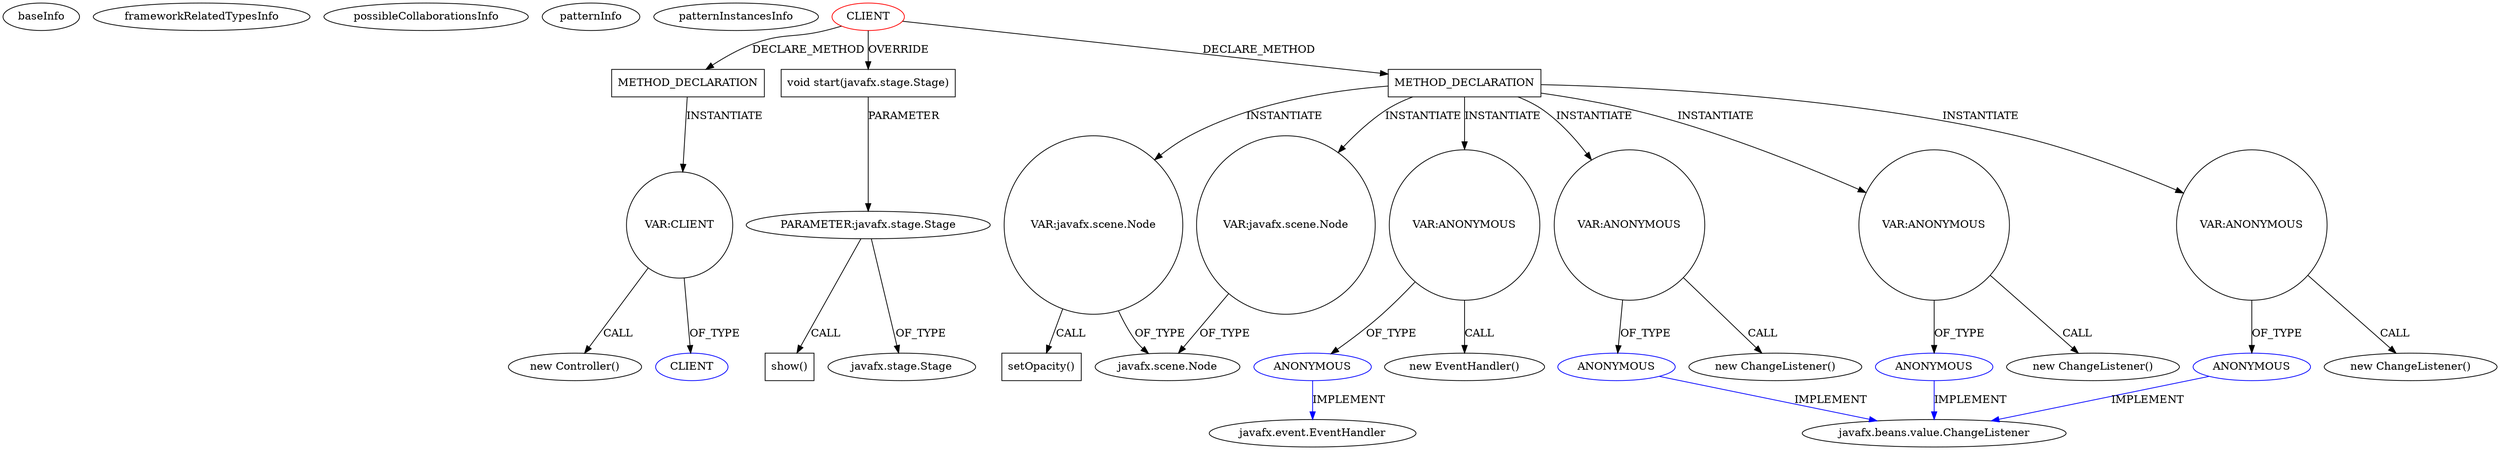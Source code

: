 digraph {
baseInfo[graphId=4100,category="pattern",isAnonymous=false,possibleRelation=false]
frameworkRelatedTypesInfo[]
possibleCollaborationsInfo[]
patternInfo[frequency=2.0,patternRootClient=0]
patternInstancesInfo[0="candybibby-Snake~/candybibby-Snake/Snake-master/src/graphicsJavaFX/MainGraphics.java~MainGraphics~2258",1="didygo-gce-display~/didygo-gce-display/gce-display-master/src/proto1/DashBoard.java~DashBoard~2407"]
1262[label="new Controller()",vertexType="CONSTRUCTOR_CALL",isFrameworkType=false]
1263[label="VAR:CLIENT",vertexType="VARIABLE_EXPRESION",isFrameworkType=false,shape=circle]
1261[label="METHOD_DECLARATION",vertexType="CLIENT_METHOD_DECLARATION",isFrameworkType=false,shape=box]
0[label="CLIENT",vertexType="ROOT_CLIENT_CLASS_DECLARATION",isFrameworkType=false,color=red]
80[label="void start(javafx.stage.Stage)",vertexType="OVERRIDING_METHOD_DECLARATION",isFrameworkType=false,shape=box]
81[label="PARAMETER:javafx.stage.Stage",vertexType="PARAMETER_DECLARATION",isFrameworkType=false]
84[label="show()",vertexType="INSIDE_CALL",isFrameworkType=false,shape=box]
1264[label="CLIENT",vertexType="REFERENCE_CLIENT_CLASS_DECLARATION",isFrameworkType=false,color=blue]
71[label="javafx.stage.Stage",vertexType="FRAMEWORK_CLASS_TYPE",isFrameworkType=false]
674[label="METHOD_DECLARATION",vertexType="CLIENT_METHOD_DECLARATION",isFrameworkType=false,shape=box]
746[label="VAR:javafx.scene.Node",vertexType="VARIABLE_EXPRESION",isFrameworkType=false,shape=circle]
1066[label="setOpacity()",vertexType="INSIDE_CALL",isFrameworkType=false,shape=box]
693[label="javafx.scene.Node",vertexType="FRAMEWORK_CLASS_TYPE",isFrameworkType=false]
872[label="VAR:javafx.scene.Node",vertexType="VARIABLE_EXPRESION",isFrameworkType=false,shape=circle]
750[label="VAR:ANONYMOUS",vertexType="VARIABLE_EXPRESION",isFrameworkType=false,shape=circle]
751[label="ANONYMOUS",vertexType="REFERENCE_ANONYMOUS_DECLARATION",isFrameworkType=false,color=blue]
971[label="VAR:ANONYMOUS",vertexType="VARIABLE_EXPRESION",isFrameworkType=false,shape=circle]
972[label="ANONYMOUS",vertexType="REFERENCE_ANONYMOUS_DECLARATION",isFrameworkType=false,color=blue]
749[label="new EventHandler()",vertexType="CONSTRUCTOR_CALL",isFrameworkType=false]
697[label="javafx.event.EventHandler",vertexType="FRAMEWORK_INTERFACE_TYPE",isFrameworkType=false]
970[label="new ChangeListener()",vertexType="CONSTRUCTOR_CALL",isFrameworkType=false]
684[label="javafx.beans.value.ChangeListener",vertexType="FRAMEWORK_INTERFACE_TYPE",isFrameworkType=false]
789[label="ANONYMOUS",vertexType="REFERENCE_ANONYMOUS_DECLARATION",isFrameworkType=false,color=blue]
803[label="ANONYMOUS",vertexType="REFERENCE_ANONYMOUS_DECLARATION",isFrameworkType=false,color=blue]
788[label="VAR:ANONYMOUS",vertexType="VARIABLE_EXPRESION",isFrameworkType=false,shape=circle]
787[label="new ChangeListener()",vertexType="CONSTRUCTOR_CALL",isFrameworkType=false]
802[label="VAR:ANONYMOUS",vertexType="VARIABLE_EXPRESION",isFrameworkType=false,shape=circle]
801[label="new ChangeListener()",vertexType="CONSTRUCTOR_CALL",isFrameworkType=false]
971->972[label="OF_TYPE"]
1263->1262[label="CALL"]
1261->1263[label="INSTANTIATE"]
0->1261[label="DECLARE_METHOD"]
788->789[label="OF_TYPE"]
80->81[label="PARAMETER"]
750->751[label="OF_TYPE"]
971->970[label="CALL"]
789->684[label="IMPLEMENT",color=blue]
674->971[label="INSTANTIATE"]
802->803[label="OF_TYPE"]
803->684[label="IMPLEMENT",color=blue]
872->693[label="OF_TYPE"]
674->750[label="INSTANTIATE"]
972->684[label="IMPLEMENT",color=blue]
751->697[label="IMPLEMENT",color=blue]
0->674[label="DECLARE_METHOD"]
674->746[label="INSTANTIATE"]
674->802[label="INSTANTIATE"]
746->693[label="OF_TYPE"]
746->1066[label="CALL"]
1263->1264[label="OF_TYPE"]
0->80[label="OVERRIDE"]
674->872[label="INSTANTIATE"]
788->787[label="CALL"]
750->749[label="CALL"]
802->801[label="CALL"]
81->71[label="OF_TYPE"]
674->788[label="INSTANTIATE"]
81->84[label="CALL"]
}
